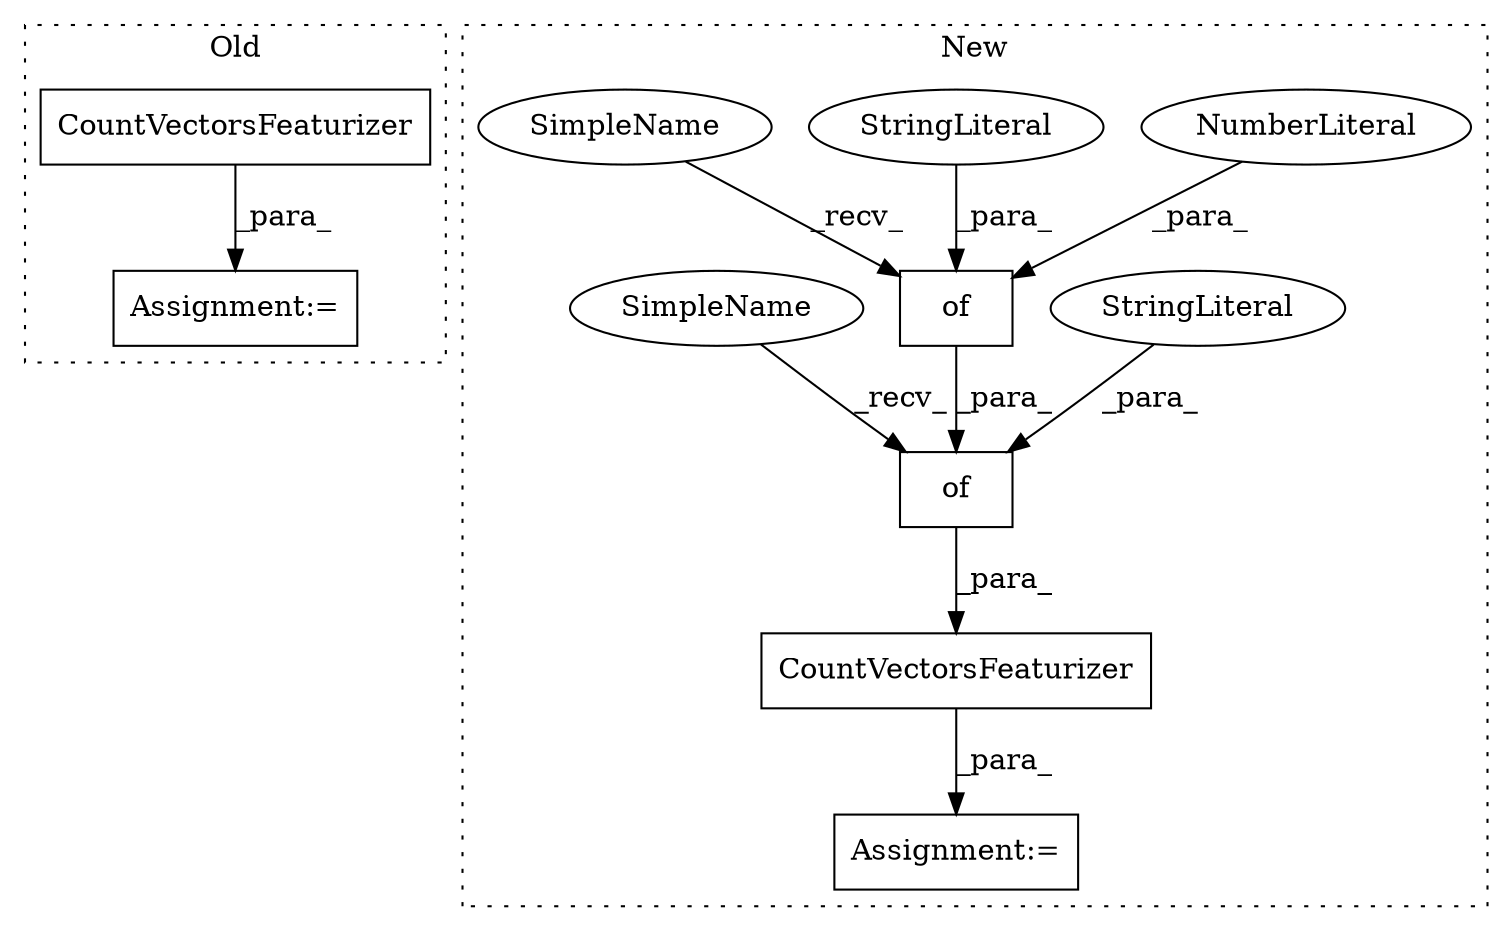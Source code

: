 digraph G {
subgraph cluster0 {
1 [label="CountVectorsFeaturizer" a="32" s="5423" l="24" shape="box"];
8 [label="Assignment:=" a="7" s="5422" l="1" shape="box"];
label = "Old";
style="dotted";
}
subgraph cluster1 {
2 [label="of" a="32" s="5708,5732" l="3,1" shape="box"];
3 [label="NumberLiteral" a="34" s="5731" l="1" shape="ellipse"];
4 [label="of" a="32" s="5672,5733" l="3,1" shape="box"];
5 [label="Assignment:=" a="7" s="5644" l="1" shape="box"];
6 [label="StringLiteral" a="45" s="5720" l="10" shape="ellipse"];
7 [label="StringLiteral" a="45" s="5675" l="28" shape="ellipse"];
9 [label="CountVectorsFeaturizer" a="32" s="5645,5734" l="23,1" shape="box"];
10 [label="SimpleName" a="42" s="5704" l="3" shape="ellipse"];
11 [label="SimpleName" a="42" s="5668" l="3" shape="ellipse"];
label = "New";
style="dotted";
}
1 -> 8 [label="_para_"];
2 -> 4 [label="_para_"];
3 -> 2 [label="_para_"];
4 -> 9 [label="_para_"];
6 -> 2 [label="_para_"];
7 -> 4 [label="_para_"];
9 -> 5 [label="_para_"];
10 -> 2 [label="_recv_"];
11 -> 4 [label="_recv_"];
}